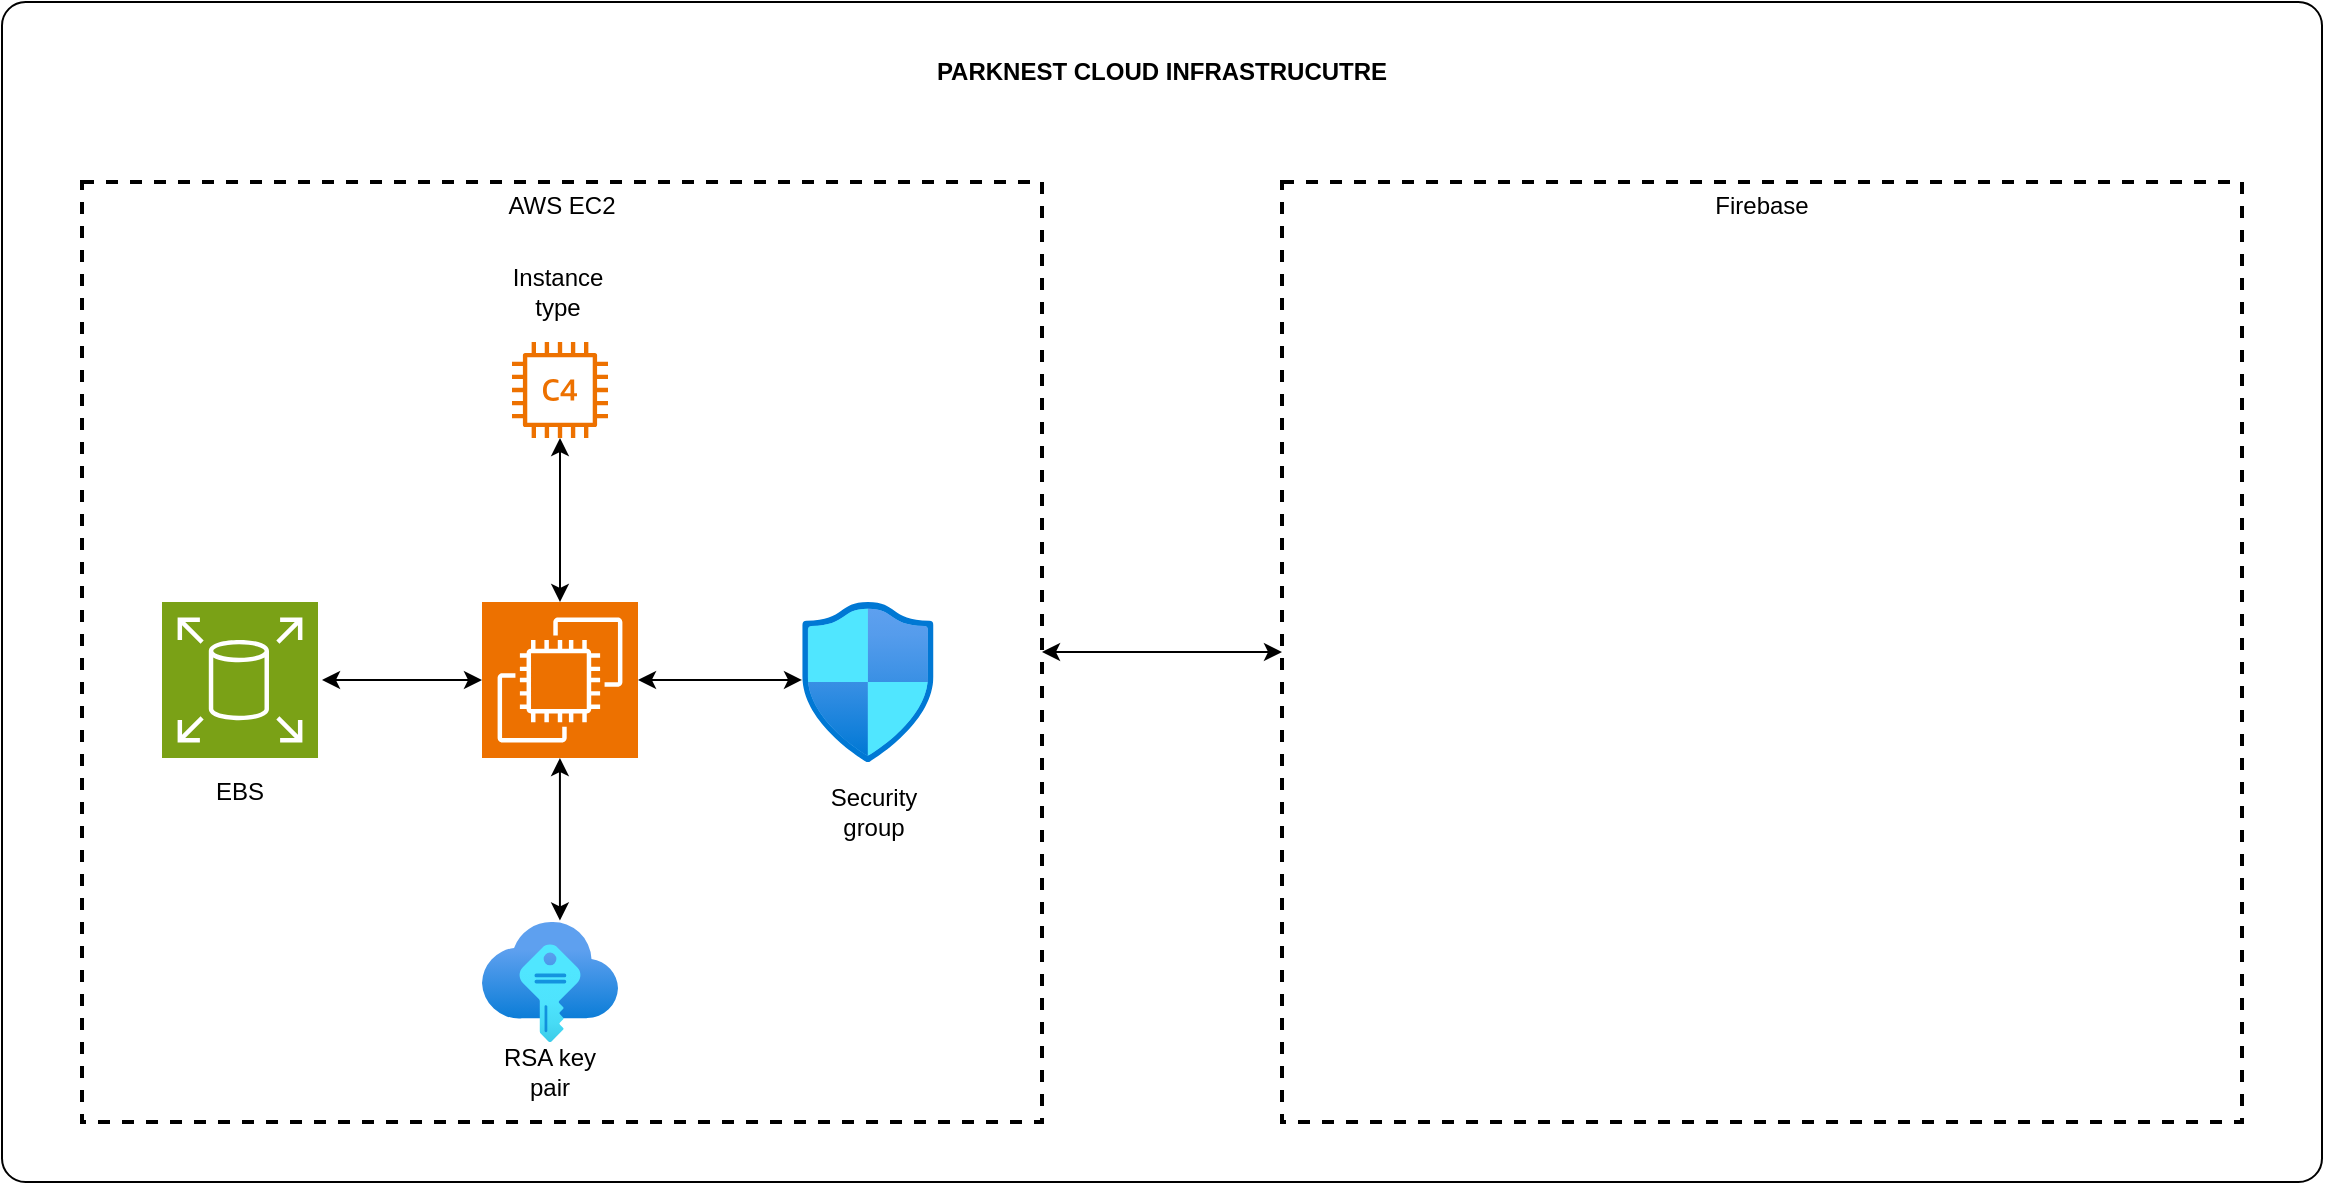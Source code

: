 <mxfile version="22.0.3" type="device">
  <diagram name="Page-1" id="xrRPwJruaMDhQzicvwRR">
    <mxGraphModel dx="1345" dy="2003" grid="1" gridSize="10" guides="1" tooltips="1" connect="1" arrows="1" fold="1" page="1" pageScale="1" pageWidth="827" pageHeight="1169" math="0" shadow="0">
      <root>
        <mxCell id="0" />
        <mxCell id="1" parent="0" />
        <mxCell id="TXrkAOCzkBwDEtICeqAb-29" value="AWS EC2" style="fontStyle=0;verticalAlign=top;align=center;spacingTop=-2;fillColor=none;rounded=0;whiteSpace=wrap;html=1;strokeColor=#000000;strokeWidth=2;dashed=1;container=1;collapsible=0;expand=0;recursiveResize=0;" vertex="1" parent="1">
          <mxGeometry x="120" y="70" width="480" height="470" as="geometry" />
        </mxCell>
        <mxCell id="TXrkAOCzkBwDEtICeqAb-33" value="" style="rounded=1;whiteSpace=wrap;html=1;fillColor=none;arcSize=2;" vertex="1" parent="1">
          <mxGeometry x="80" y="-20" width="1160" height="590" as="geometry" />
        </mxCell>
        <mxCell id="TXrkAOCzkBwDEtICeqAb-19" style="edgeStyle=orthogonalEdgeStyle;rounded=0;orthogonalLoop=1;jettySize=auto;html=1;startArrow=classic;startFill=1;" edge="1" parent="1" source="TXrkAOCzkBwDEtICeqAb-2">
          <mxGeometry relative="1" as="geometry">
            <mxPoint x="240" y="319" as="targetPoint" />
          </mxGeometry>
        </mxCell>
        <mxCell id="TXrkAOCzkBwDEtICeqAb-21" style="edgeStyle=orthogonalEdgeStyle;rounded=0;orthogonalLoop=1;jettySize=auto;html=1;entryX=0.573;entryY=-0.013;entryDx=0;entryDy=0;entryPerimeter=0;startArrow=classic;startFill=1;" edge="1" parent="1" source="TXrkAOCzkBwDEtICeqAb-2" target="TXrkAOCzkBwDEtICeqAb-8">
          <mxGeometry relative="1" as="geometry">
            <mxPoint x="359" y="430" as="targetPoint" />
          </mxGeometry>
        </mxCell>
        <mxCell id="TXrkAOCzkBwDEtICeqAb-22" style="edgeStyle=orthogonalEdgeStyle;rounded=0;orthogonalLoop=1;jettySize=auto;html=1;startArrow=classic;startFill=1;" edge="1" parent="1" source="TXrkAOCzkBwDEtICeqAb-2">
          <mxGeometry relative="1" as="geometry">
            <mxPoint x="359.0" y="198" as="targetPoint" />
          </mxGeometry>
        </mxCell>
        <mxCell id="TXrkAOCzkBwDEtICeqAb-2" value="" style="sketch=0;points=[[0,0,0],[0.25,0,0],[0.5,0,0],[0.75,0,0],[1,0,0],[0,1,0],[0.25,1,0],[0.5,1,0],[0.75,1,0],[1,1,0],[0,0.25,0],[0,0.5,0],[0,0.75,0],[1,0.25,0],[1,0.5,0],[1,0.75,0]];outlineConnect=0;fontColor=#232F3E;fillColor=#ED7100;strokeColor=#ffffff;dashed=0;verticalLabelPosition=bottom;verticalAlign=top;align=center;html=1;fontSize=12;fontStyle=0;aspect=fixed;shape=mxgraph.aws4.resourceIcon;resIcon=mxgraph.aws4.ec2;" vertex="1" parent="1">
          <mxGeometry x="320" y="280" width="78" height="78" as="geometry" />
        </mxCell>
        <mxCell id="TXrkAOCzkBwDEtICeqAb-4" value="" style="sketch=0;points=[[0,0,0],[0.25,0,0],[0.5,0,0],[0.75,0,0],[1,0,0],[0,1,0],[0.25,1,0],[0.5,1,0],[0.75,1,0],[1,1,0],[0,0.25,0],[0,0.5,0],[0,0.75,0],[1,0.25,0],[1,0.5,0],[1,0.75,0]];outlineConnect=0;fontColor=#232F3E;fillColor=#7AA116;strokeColor=#ffffff;dashed=0;verticalLabelPosition=bottom;verticalAlign=top;align=center;html=1;fontSize=12;fontStyle=0;aspect=fixed;shape=mxgraph.aws4.resourceIcon;resIcon=mxgraph.aws4.elastic_block_store;" vertex="1" parent="1">
          <mxGeometry x="160" y="280" width="78" height="78" as="geometry" />
        </mxCell>
        <mxCell id="TXrkAOCzkBwDEtICeqAb-6" value="" style="image;aspect=fixed;html=1;points=[];align=center;fontSize=12;image=img/lib/azure2/networking/Network_Security_Groups.svg;" vertex="1" parent="1">
          <mxGeometry x="480" y="280" width="65.88" height="80" as="geometry" />
        </mxCell>
        <mxCell id="TXrkAOCzkBwDEtICeqAb-8" value="" style="image;aspect=fixed;html=1;points=[];align=center;fontSize=12;image=img/lib/azure2/other/SSH_Keys.svg;" vertex="1" parent="1">
          <mxGeometry x="320" y="440" width="68" height="60" as="geometry" />
        </mxCell>
        <mxCell id="TXrkAOCzkBwDEtICeqAb-20" style="edgeStyle=orthogonalEdgeStyle;rounded=0;orthogonalLoop=1;jettySize=auto;html=1;entryX=0;entryY=0.487;entryDx=0;entryDy=0;entryPerimeter=0;startArrow=classic;startFill=1;" edge="1" parent="1" source="TXrkAOCzkBwDEtICeqAb-2" target="TXrkAOCzkBwDEtICeqAb-6">
          <mxGeometry relative="1" as="geometry" />
        </mxCell>
        <mxCell id="TXrkAOCzkBwDEtICeqAb-23" value="EBS" style="text;html=1;strokeColor=none;fillColor=none;align=center;verticalAlign=middle;whiteSpace=wrap;rounded=0;" vertex="1" parent="1">
          <mxGeometry x="169" y="360" width="60" height="30" as="geometry" />
        </mxCell>
        <mxCell id="TXrkAOCzkBwDEtICeqAb-24" value="RSA key pair" style="text;html=1;strokeColor=none;fillColor=none;align=center;verticalAlign=middle;whiteSpace=wrap;rounded=0;" vertex="1" parent="1">
          <mxGeometry x="324" y="500" width="60" height="30" as="geometry" />
        </mxCell>
        <mxCell id="TXrkAOCzkBwDEtICeqAb-25" value="Security group" style="text;html=1;strokeColor=none;fillColor=none;align=center;verticalAlign=middle;whiteSpace=wrap;rounded=0;" vertex="1" parent="1">
          <mxGeometry x="485.88" y="370" width="60" height="30" as="geometry" />
        </mxCell>
        <mxCell id="TXrkAOCzkBwDEtICeqAb-27" value="" style="sketch=0;outlineConnect=0;fontColor=#232F3E;gradientColor=none;fillColor=#ED7100;strokeColor=none;dashed=0;verticalLabelPosition=bottom;verticalAlign=top;align=center;html=1;fontSize=12;fontStyle=0;aspect=fixed;pointerEvents=1;shape=mxgraph.aws4.c4_instance;" vertex="1" parent="1">
          <mxGeometry x="335" y="150" width="48" height="48" as="geometry" />
        </mxCell>
        <mxCell id="TXrkAOCzkBwDEtICeqAb-28" value="Instance type" style="text;html=1;strokeColor=none;fillColor=none;align=center;verticalAlign=middle;whiteSpace=wrap;rounded=0;" vertex="1" parent="1">
          <mxGeometry x="328" y="110" width="60" height="30" as="geometry" />
        </mxCell>
        <mxCell id="TXrkAOCzkBwDEtICeqAb-32" style="edgeStyle=orthogonalEdgeStyle;rounded=0;orthogonalLoop=1;jettySize=auto;html=1;entryX=0;entryY=0.5;entryDx=0;entryDy=0;startArrow=classic;startFill=1;" edge="1" parent="1" source="TXrkAOCzkBwDEtICeqAb-29" target="TXrkAOCzkBwDEtICeqAb-31">
          <mxGeometry relative="1" as="geometry" />
        </mxCell>
        <mxCell id="TXrkAOCzkBwDEtICeqAb-31" value="Firebase" style="fontStyle=0;verticalAlign=top;align=center;spacingTop=-2;fillColor=none;rounded=0;whiteSpace=wrap;html=1;strokeColor=#000000;strokeWidth=2;dashed=1;container=1;collapsible=0;expand=0;recursiveResize=0;" vertex="1" parent="1">
          <mxGeometry x="720" y="70" width="480" height="470" as="geometry" />
        </mxCell>
        <mxCell id="TXrkAOCzkBwDEtICeqAb-30" value="" style="shape=image;verticalLabelPosition=bottom;labelBackgroundColor=default;verticalAlign=top;aspect=fixed;imageAspect=0;image=https://miro.medium.com/v2/resize:fit:500/1*Q7TzUZZ9bOZO7rQsbc6IGg.png;" vertex="1" parent="TXrkAOCzkBwDEtICeqAb-31">
          <mxGeometry x="143.1" y="135" width="193.8" height="200" as="geometry" />
        </mxCell>
        <mxCell id="TXrkAOCzkBwDEtICeqAb-34" value="PARKNEST CLOUD INFRASTRUCUTRE" style="text;html=1;strokeColor=none;fillColor=none;align=center;verticalAlign=middle;whiteSpace=wrap;rounded=0;fontStyle=1" vertex="1" parent="1">
          <mxGeometry x="505" width="310" height="30" as="geometry" />
        </mxCell>
      </root>
    </mxGraphModel>
  </diagram>
</mxfile>
